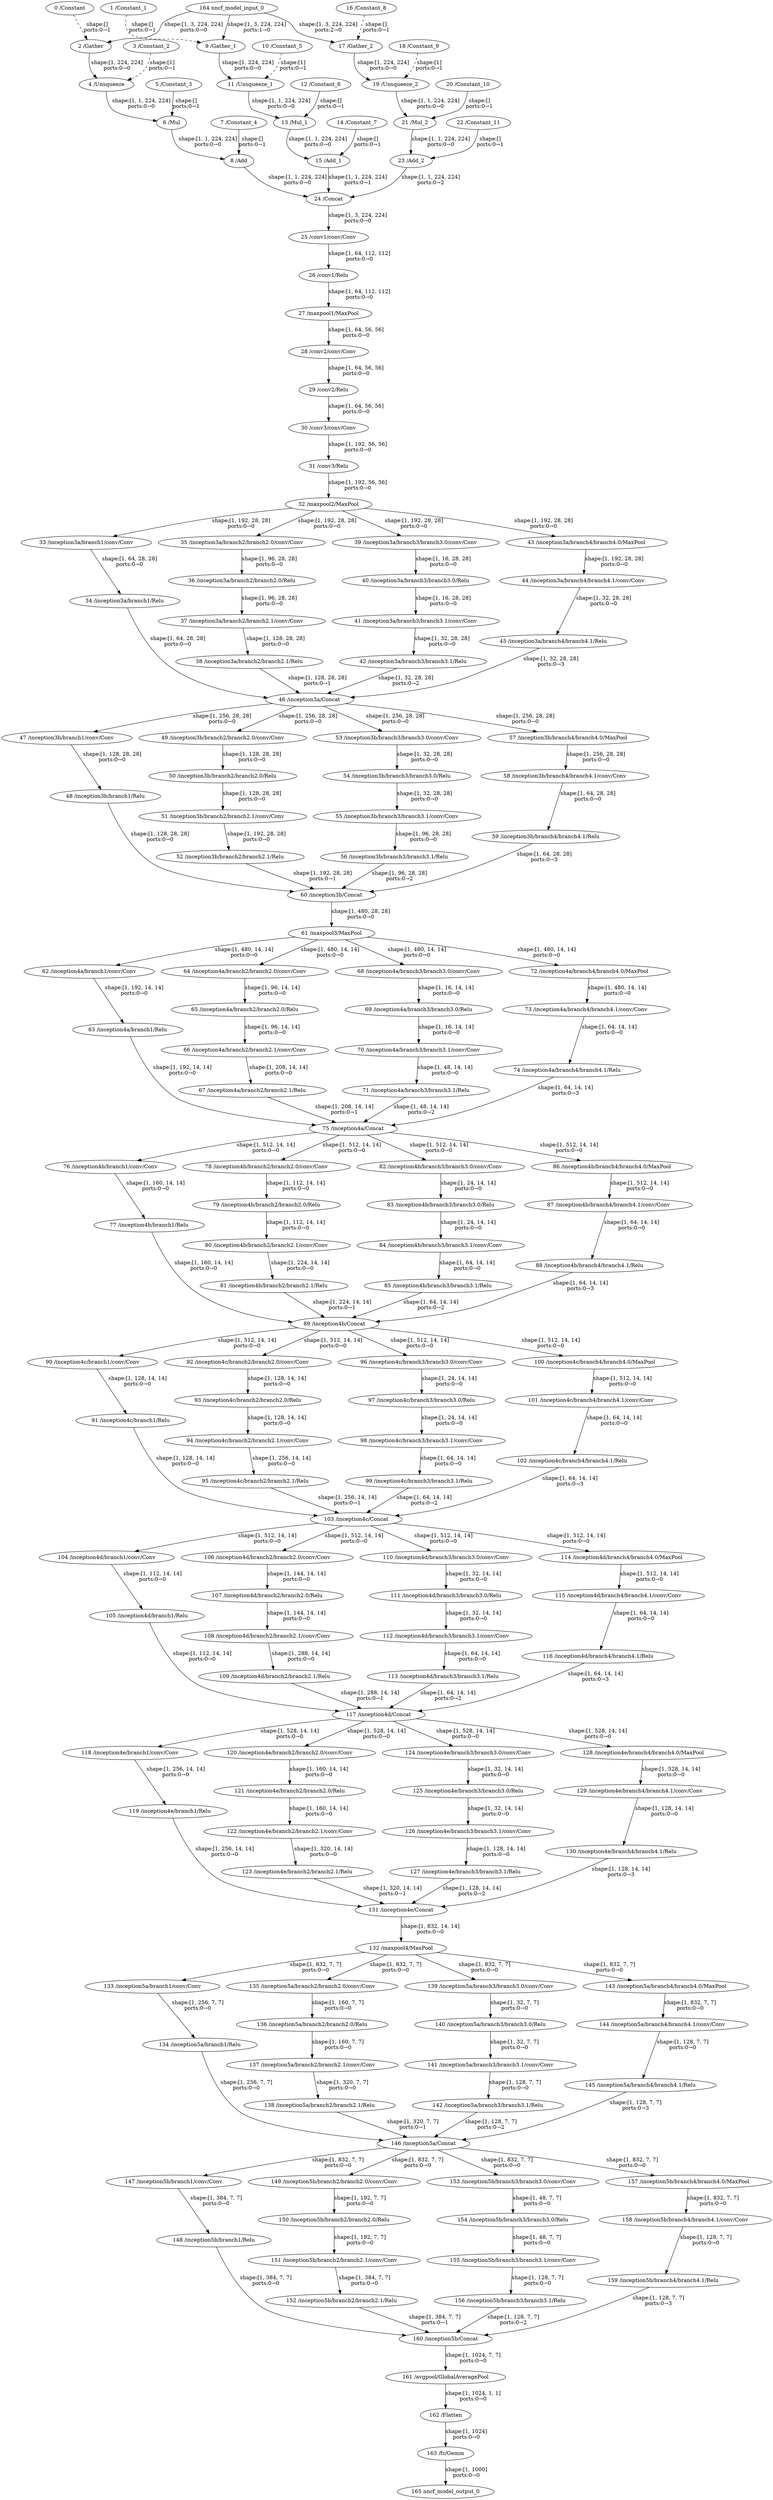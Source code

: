 strict digraph  {
"0 /Constant" [id=0, type=Constant];
"1 /Constant_1" [id=1, type=Constant];
"2 /Gather" [id=2, type=Gather];
"3 /Constant_2" [id=3, type=Constant];
"4 /Unsqueeze" [id=4, type=Unsqueeze];
"5 /Constant_3" [id=5, type=Constant];
"6 /Mul" [id=6, type=Mul];
"7 /Constant_4" [id=7, type=Constant];
"8 /Add" [id=8, type=Add];
"9 /Gather_1" [id=9, type=Gather];
"10 /Constant_5" [id=10, type=Constant];
"11 /Unsqueeze_1" [id=11, type=Unsqueeze];
"12 /Constant_6" [id=12, type=Constant];
"13 /Mul_1" [id=13, type=Mul];
"14 /Constant_7" [id=14, type=Constant];
"15 /Add_1" [id=15, type=Add];
"16 /Constant_8" [id=16, type=Constant];
"17 /Gather_2" [id=17, type=Gather];
"18 /Constant_9" [id=18, type=Constant];
"19 /Unsqueeze_2" [id=19, type=Unsqueeze];
"20 /Constant_10" [id=20, type=Constant];
"21 /Mul_2" [id=21, type=Mul];
"22 /Constant_11" [id=22, type=Constant];
"23 /Add_2" [id=23, type=Add];
"24 /Concat" [id=24, type=Concat];
"25 /conv1/conv/Conv" [id=25, type=Conv];
"26 /conv1/Relu" [id=26, type=Relu];
"27 /maxpool1/MaxPool" [id=27, type=MaxPool];
"28 /conv2/conv/Conv" [id=28, type=Conv];
"29 /conv2/Relu" [id=29, type=Relu];
"30 /conv3/conv/Conv" [id=30, type=Conv];
"31 /conv3/Relu" [id=31, type=Relu];
"32 /maxpool2/MaxPool" [id=32, type=MaxPool];
"33 /inception3a/branch1/conv/Conv" [id=33, type=Conv];
"34 /inception3a/branch1/Relu" [id=34, type=Relu];
"35 /inception3a/branch2/branch2.0/conv/Conv" [id=35, type=Conv];
"36 /inception3a/branch2/branch2.0/Relu" [id=36, type=Relu];
"37 /inception3a/branch2/branch2.1/conv/Conv" [id=37, type=Conv];
"38 /inception3a/branch2/branch2.1/Relu" [id=38, type=Relu];
"39 /inception3a/branch3/branch3.0/conv/Conv" [id=39, type=Conv];
"40 /inception3a/branch3/branch3.0/Relu" [id=40, type=Relu];
"41 /inception3a/branch3/branch3.1/conv/Conv" [id=41, type=Conv];
"42 /inception3a/branch3/branch3.1/Relu" [id=42, type=Relu];
"43 /inception3a/branch4/branch4.0/MaxPool" [id=43, type=MaxPool];
"44 /inception3a/branch4/branch4.1/conv/Conv" [id=44, type=Conv];
"45 /inception3a/branch4/branch4.1/Relu" [id=45, type=Relu];
"46 /inception3a/Concat" [id=46, type=Concat];
"47 /inception3b/branch1/conv/Conv" [id=47, type=Conv];
"48 /inception3b/branch1/Relu" [id=48, type=Relu];
"49 /inception3b/branch2/branch2.0/conv/Conv" [id=49, type=Conv];
"50 /inception3b/branch2/branch2.0/Relu" [id=50, type=Relu];
"51 /inception3b/branch2/branch2.1/conv/Conv" [id=51, type=Conv];
"52 /inception3b/branch2/branch2.1/Relu" [id=52, type=Relu];
"53 /inception3b/branch3/branch3.0/conv/Conv" [id=53, type=Conv];
"54 /inception3b/branch3/branch3.0/Relu" [id=54, type=Relu];
"55 /inception3b/branch3/branch3.1/conv/Conv" [id=55, type=Conv];
"56 /inception3b/branch3/branch3.1/Relu" [id=56, type=Relu];
"57 /inception3b/branch4/branch4.0/MaxPool" [id=57, type=MaxPool];
"58 /inception3b/branch4/branch4.1/conv/Conv" [id=58, type=Conv];
"59 /inception3b/branch4/branch4.1/Relu" [id=59, type=Relu];
"60 /inception3b/Concat" [id=60, type=Concat];
"61 /maxpool3/MaxPool" [id=61, type=MaxPool];
"62 /inception4a/branch1/conv/Conv" [id=62, type=Conv];
"63 /inception4a/branch1/Relu" [id=63, type=Relu];
"64 /inception4a/branch2/branch2.0/conv/Conv" [id=64, type=Conv];
"65 /inception4a/branch2/branch2.0/Relu" [id=65, type=Relu];
"66 /inception4a/branch2/branch2.1/conv/Conv" [id=66, type=Conv];
"67 /inception4a/branch2/branch2.1/Relu" [id=67, type=Relu];
"68 /inception4a/branch3/branch3.0/conv/Conv" [id=68, type=Conv];
"69 /inception4a/branch3/branch3.0/Relu" [id=69, type=Relu];
"70 /inception4a/branch3/branch3.1/conv/Conv" [id=70, type=Conv];
"71 /inception4a/branch3/branch3.1/Relu" [id=71, type=Relu];
"72 /inception4a/branch4/branch4.0/MaxPool" [id=72, type=MaxPool];
"73 /inception4a/branch4/branch4.1/conv/Conv" [id=73, type=Conv];
"74 /inception4a/branch4/branch4.1/Relu" [id=74, type=Relu];
"75 /inception4a/Concat" [id=75, type=Concat];
"76 /inception4b/branch1/conv/Conv" [id=76, type=Conv];
"77 /inception4b/branch1/Relu" [id=77, type=Relu];
"78 /inception4b/branch2/branch2.0/conv/Conv" [id=78, type=Conv];
"79 /inception4b/branch2/branch2.0/Relu" [id=79, type=Relu];
"80 /inception4b/branch2/branch2.1/conv/Conv" [id=80, type=Conv];
"81 /inception4b/branch2/branch2.1/Relu" [id=81, type=Relu];
"82 /inception4b/branch3/branch3.0/conv/Conv" [id=82, type=Conv];
"83 /inception4b/branch3/branch3.0/Relu" [id=83, type=Relu];
"84 /inception4b/branch3/branch3.1/conv/Conv" [id=84, type=Conv];
"85 /inception4b/branch3/branch3.1/Relu" [id=85, type=Relu];
"86 /inception4b/branch4/branch4.0/MaxPool" [id=86, type=MaxPool];
"87 /inception4b/branch4/branch4.1/conv/Conv" [id=87, type=Conv];
"88 /inception4b/branch4/branch4.1/Relu" [id=88, type=Relu];
"89 /inception4b/Concat" [id=89, type=Concat];
"90 /inception4c/branch1/conv/Conv" [id=90, type=Conv];
"91 /inception4c/branch1/Relu" [id=91, type=Relu];
"92 /inception4c/branch2/branch2.0/conv/Conv" [id=92, type=Conv];
"93 /inception4c/branch2/branch2.0/Relu" [id=93, type=Relu];
"94 /inception4c/branch2/branch2.1/conv/Conv" [id=94, type=Conv];
"95 /inception4c/branch2/branch2.1/Relu" [id=95, type=Relu];
"96 /inception4c/branch3/branch3.0/conv/Conv" [id=96, type=Conv];
"97 /inception4c/branch3/branch3.0/Relu" [id=97, type=Relu];
"98 /inception4c/branch3/branch3.1/conv/Conv" [id=98, type=Conv];
"99 /inception4c/branch3/branch3.1/Relu" [id=99, type=Relu];
"100 /inception4c/branch4/branch4.0/MaxPool" [id=100, type=MaxPool];
"101 /inception4c/branch4/branch4.1/conv/Conv" [id=101, type=Conv];
"102 /inception4c/branch4/branch4.1/Relu" [id=102, type=Relu];
"103 /inception4c/Concat" [id=103, type=Concat];
"104 /inception4d/branch1/conv/Conv" [id=104, type=Conv];
"105 /inception4d/branch1/Relu" [id=105, type=Relu];
"106 /inception4d/branch2/branch2.0/conv/Conv" [id=106, type=Conv];
"107 /inception4d/branch2/branch2.0/Relu" [id=107, type=Relu];
"108 /inception4d/branch2/branch2.1/conv/Conv" [id=108, type=Conv];
"109 /inception4d/branch2/branch2.1/Relu" [id=109, type=Relu];
"110 /inception4d/branch3/branch3.0/conv/Conv" [id=110, type=Conv];
"111 /inception4d/branch3/branch3.0/Relu" [id=111, type=Relu];
"112 /inception4d/branch3/branch3.1/conv/Conv" [id=112, type=Conv];
"113 /inception4d/branch3/branch3.1/Relu" [id=113, type=Relu];
"114 /inception4d/branch4/branch4.0/MaxPool" [id=114, type=MaxPool];
"115 /inception4d/branch4/branch4.1/conv/Conv" [id=115, type=Conv];
"116 /inception4d/branch4/branch4.1/Relu" [id=116, type=Relu];
"117 /inception4d/Concat" [id=117, type=Concat];
"118 /inception4e/branch1/conv/Conv" [id=118, type=Conv];
"119 /inception4e/branch1/Relu" [id=119, type=Relu];
"120 /inception4e/branch2/branch2.0/conv/Conv" [id=120, type=Conv];
"121 /inception4e/branch2/branch2.0/Relu" [id=121, type=Relu];
"122 /inception4e/branch2/branch2.1/conv/Conv" [id=122, type=Conv];
"123 /inception4e/branch2/branch2.1/Relu" [id=123, type=Relu];
"124 /inception4e/branch3/branch3.0/conv/Conv" [id=124, type=Conv];
"125 /inception4e/branch3/branch3.0/Relu" [id=125, type=Relu];
"126 /inception4e/branch3/branch3.1/conv/Conv" [id=126, type=Conv];
"127 /inception4e/branch3/branch3.1/Relu" [id=127, type=Relu];
"128 /inception4e/branch4/branch4.0/MaxPool" [id=128, type=MaxPool];
"129 /inception4e/branch4/branch4.1/conv/Conv" [id=129, type=Conv];
"130 /inception4e/branch4/branch4.1/Relu" [id=130, type=Relu];
"131 /inception4e/Concat" [id=131, type=Concat];
"132 /maxpool4/MaxPool" [id=132, type=MaxPool];
"133 /inception5a/branch1/conv/Conv" [id=133, type=Conv];
"134 /inception5a/branch1/Relu" [id=134, type=Relu];
"135 /inception5a/branch2/branch2.0/conv/Conv" [id=135, type=Conv];
"136 /inception5a/branch2/branch2.0/Relu" [id=136, type=Relu];
"137 /inception5a/branch2/branch2.1/conv/Conv" [id=137, type=Conv];
"138 /inception5a/branch2/branch2.1/Relu" [id=138, type=Relu];
"139 /inception5a/branch3/branch3.0/conv/Conv" [id=139, type=Conv];
"140 /inception5a/branch3/branch3.0/Relu" [id=140, type=Relu];
"141 /inception5a/branch3/branch3.1/conv/Conv" [id=141, type=Conv];
"142 /inception5a/branch3/branch3.1/Relu" [id=142, type=Relu];
"143 /inception5a/branch4/branch4.0/MaxPool" [id=143, type=MaxPool];
"144 /inception5a/branch4/branch4.1/conv/Conv" [id=144, type=Conv];
"145 /inception5a/branch4/branch4.1/Relu" [id=145, type=Relu];
"146 /inception5a/Concat" [id=146, type=Concat];
"147 /inception5b/branch1/conv/Conv" [id=147, type=Conv];
"148 /inception5b/branch1/Relu" [id=148, type=Relu];
"149 /inception5b/branch2/branch2.0/conv/Conv" [id=149, type=Conv];
"150 /inception5b/branch2/branch2.0/Relu" [id=150, type=Relu];
"151 /inception5b/branch2/branch2.1/conv/Conv" [id=151, type=Conv];
"152 /inception5b/branch2/branch2.1/Relu" [id=152, type=Relu];
"153 /inception5b/branch3/branch3.0/conv/Conv" [id=153, type=Conv];
"154 /inception5b/branch3/branch3.0/Relu" [id=154, type=Relu];
"155 /inception5b/branch3/branch3.1/conv/Conv" [id=155, type=Conv];
"156 /inception5b/branch3/branch3.1/Relu" [id=156, type=Relu];
"157 /inception5b/branch4/branch4.0/MaxPool" [id=157, type=MaxPool];
"158 /inception5b/branch4/branch4.1/conv/Conv" [id=158, type=Conv];
"159 /inception5b/branch4/branch4.1/Relu" [id=159, type=Relu];
"160 /inception5b/Concat" [id=160, type=Concat];
"161 /avgpool/GlobalAveragePool" [id=161, type=GlobalAveragePool];
"162 /Flatten" [id=162, type=Flatten];
"163 /fc/Gemm" [id=163, type=Gemm];
"164 nncf_model_input_0" [id=164, type=nncf_model_input];
"165 nncf_model_output_0" [id=165, type=nncf_model_output];
"0 /Constant" -> "2 /Gather"  [label="shape:[]\nports:0→1", style=dashed];
"1 /Constant_1" -> "9 /Gather_1"  [label="shape:[]\nports:0→1", style=dashed];
"2 /Gather" -> "4 /Unsqueeze"  [label="shape:[1, 224, 224]\nports:0→0", style=solid];
"3 /Constant_2" -> "4 /Unsqueeze"  [label="shape:[1]\nports:0→1", style=dashed];
"4 /Unsqueeze" -> "6 /Mul"  [label="shape:[1, 1, 224, 224]\nports:0→0", style=solid];
"5 /Constant_3" -> "6 /Mul"  [label="shape:[]\nports:0→1", style=solid];
"6 /Mul" -> "8 /Add"  [label="shape:[1, 1, 224, 224]\nports:0→0", style=solid];
"7 /Constant_4" -> "8 /Add"  [label="shape:[]\nports:0→1", style=solid];
"8 /Add" -> "24 /Concat"  [label="shape:[1, 1, 224, 224]\nports:0→0", style=solid];
"9 /Gather_1" -> "11 /Unsqueeze_1"  [label="shape:[1, 224, 224]\nports:0→0", style=solid];
"10 /Constant_5" -> "11 /Unsqueeze_1"  [label="shape:[1]\nports:0→1", style=dashed];
"11 /Unsqueeze_1" -> "13 /Mul_1"  [label="shape:[1, 1, 224, 224]\nports:0→0", style=solid];
"12 /Constant_6" -> "13 /Mul_1"  [label="shape:[]\nports:0→1", style=solid];
"13 /Mul_1" -> "15 /Add_1"  [label="shape:[1, 1, 224, 224]\nports:0→0", style=solid];
"14 /Constant_7" -> "15 /Add_1"  [label="shape:[]\nports:0→1", style=solid];
"15 /Add_1" -> "24 /Concat"  [label="shape:[1, 1, 224, 224]\nports:0→1", style=solid];
"16 /Constant_8" -> "17 /Gather_2"  [label="shape:[]\nports:0→1", style=dashed];
"17 /Gather_2" -> "19 /Unsqueeze_2"  [label="shape:[1, 224, 224]\nports:0→0", style=solid];
"18 /Constant_9" -> "19 /Unsqueeze_2"  [label="shape:[1]\nports:0→1", style=dashed];
"19 /Unsqueeze_2" -> "21 /Mul_2"  [label="shape:[1, 1, 224, 224]\nports:0→0", style=solid];
"20 /Constant_10" -> "21 /Mul_2"  [label="shape:[]\nports:0→1", style=solid];
"21 /Mul_2" -> "23 /Add_2"  [label="shape:[1, 1, 224, 224]\nports:0→0", style=solid];
"22 /Constant_11" -> "23 /Add_2"  [label="shape:[]\nports:0→1", style=solid];
"23 /Add_2" -> "24 /Concat"  [label="shape:[1, 1, 224, 224]\nports:0→2", style=solid];
"24 /Concat" -> "25 /conv1/conv/Conv"  [label="shape:[1, 3, 224, 224]\nports:0→0", style=solid];
"25 /conv1/conv/Conv" -> "26 /conv1/Relu"  [label="shape:[1, 64, 112, 112]\nports:0→0", style=solid];
"26 /conv1/Relu" -> "27 /maxpool1/MaxPool"  [label="shape:[1, 64, 112, 112]\nports:0→0", style=solid];
"27 /maxpool1/MaxPool" -> "28 /conv2/conv/Conv"  [label="shape:[1, 64, 56, 56]\nports:0→0", style=solid];
"28 /conv2/conv/Conv" -> "29 /conv2/Relu"  [label="shape:[1, 64, 56, 56]\nports:0→0", style=solid];
"29 /conv2/Relu" -> "30 /conv3/conv/Conv"  [label="shape:[1, 64, 56, 56]\nports:0→0", style=solid];
"30 /conv3/conv/Conv" -> "31 /conv3/Relu"  [label="shape:[1, 192, 56, 56]\nports:0→0", style=solid];
"31 /conv3/Relu" -> "32 /maxpool2/MaxPool"  [label="shape:[1, 192, 56, 56]\nports:0→0", style=solid];
"32 /maxpool2/MaxPool" -> "33 /inception3a/branch1/conv/Conv"  [label="shape:[1, 192, 28, 28]\nports:0→0", style=solid];
"32 /maxpool2/MaxPool" -> "35 /inception3a/branch2/branch2.0/conv/Conv"  [label="shape:[1, 192, 28, 28]\nports:0→0", style=solid];
"32 /maxpool2/MaxPool" -> "39 /inception3a/branch3/branch3.0/conv/Conv"  [label="shape:[1, 192, 28, 28]\nports:0→0", style=solid];
"32 /maxpool2/MaxPool" -> "43 /inception3a/branch4/branch4.0/MaxPool"  [label="shape:[1, 192, 28, 28]\nports:0→0", style=solid];
"33 /inception3a/branch1/conv/Conv" -> "34 /inception3a/branch1/Relu"  [label="shape:[1, 64, 28, 28]\nports:0→0", style=solid];
"34 /inception3a/branch1/Relu" -> "46 /inception3a/Concat"  [label="shape:[1, 64, 28, 28]\nports:0→0", style=solid];
"35 /inception3a/branch2/branch2.0/conv/Conv" -> "36 /inception3a/branch2/branch2.0/Relu"  [label="shape:[1, 96, 28, 28]\nports:0→0", style=solid];
"36 /inception3a/branch2/branch2.0/Relu" -> "37 /inception3a/branch2/branch2.1/conv/Conv"  [label="shape:[1, 96, 28, 28]\nports:0→0", style=solid];
"37 /inception3a/branch2/branch2.1/conv/Conv" -> "38 /inception3a/branch2/branch2.1/Relu"  [label="shape:[1, 128, 28, 28]\nports:0→0", style=solid];
"38 /inception3a/branch2/branch2.1/Relu" -> "46 /inception3a/Concat"  [label="shape:[1, 128, 28, 28]\nports:0→1", style=solid];
"39 /inception3a/branch3/branch3.0/conv/Conv" -> "40 /inception3a/branch3/branch3.0/Relu"  [label="shape:[1, 16, 28, 28]\nports:0→0", style=solid];
"40 /inception3a/branch3/branch3.0/Relu" -> "41 /inception3a/branch3/branch3.1/conv/Conv"  [label="shape:[1, 16, 28, 28]\nports:0→0", style=solid];
"41 /inception3a/branch3/branch3.1/conv/Conv" -> "42 /inception3a/branch3/branch3.1/Relu"  [label="shape:[1, 32, 28, 28]\nports:0→0", style=solid];
"42 /inception3a/branch3/branch3.1/Relu" -> "46 /inception3a/Concat"  [label="shape:[1, 32, 28, 28]\nports:0→2", style=solid];
"43 /inception3a/branch4/branch4.0/MaxPool" -> "44 /inception3a/branch4/branch4.1/conv/Conv"  [label="shape:[1, 192, 28, 28]\nports:0→0", style=solid];
"44 /inception3a/branch4/branch4.1/conv/Conv" -> "45 /inception3a/branch4/branch4.1/Relu"  [label="shape:[1, 32, 28, 28]\nports:0→0", style=solid];
"45 /inception3a/branch4/branch4.1/Relu" -> "46 /inception3a/Concat"  [label="shape:[1, 32, 28, 28]\nports:0→3", style=solid];
"46 /inception3a/Concat" -> "47 /inception3b/branch1/conv/Conv"  [label="shape:[1, 256, 28, 28]\nports:0→0", style=solid];
"46 /inception3a/Concat" -> "49 /inception3b/branch2/branch2.0/conv/Conv"  [label="shape:[1, 256, 28, 28]\nports:0→0", style=solid];
"46 /inception3a/Concat" -> "53 /inception3b/branch3/branch3.0/conv/Conv"  [label="shape:[1, 256, 28, 28]\nports:0→0", style=solid];
"46 /inception3a/Concat" -> "57 /inception3b/branch4/branch4.0/MaxPool"  [label="shape:[1, 256, 28, 28]\nports:0→0", style=solid];
"47 /inception3b/branch1/conv/Conv" -> "48 /inception3b/branch1/Relu"  [label="shape:[1, 128, 28, 28]\nports:0→0", style=solid];
"48 /inception3b/branch1/Relu" -> "60 /inception3b/Concat"  [label="shape:[1, 128, 28, 28]\nports:0→0", style=solid];
"49 /inception3b/branch2/branch2.0/conv/Conv" -> "50 /inception3b/branch2/branch2.0/Relu"  [label="shape:[1, 128, 28, 28]\nports:0→0", style=solid];
"50 /inception3b/branch2/branch2.0/Relu" -> "51 /inception3b/branch2/branch2.1/conv/Conv"  [label="shape:[1, 128, 28, 28]\nports:0→0", style=solid];
"51 /inception3b/branch2/branch2.1/conv/Conv" -> "52 /inception3b/branch2/branch2.1/Relu"  [label="shape:[1, 192, 28, 28]\nports:0→0", style=solid];
"52 /inception3b/branch2/branch2.1/Relu" -> "60 /inception3b/Concat"  [label="shape:[1, 192, 28, 28]\nports:0→1", style=solid];
"53 /inception3b/branch3/branch3.0/conv/Conv" -> "54 /inception3b/branch3/branch3.0/Relu"  [label="shape:[1, 32, 28, 28]\nports:0→0", style=solid];
"54 /inception3b/branch3/branch3.0/Relu" -> "55 /inception3b/branch3/branch3.1/conv/Conv"  [label="shape:[1, 32, 28, 28]\nports:0→0", style=solid];
"55 /inception3b/branch3/branch3.1/conv/Conv" -> "56 /inception3b/branch3/branch3.1/Relu"  [label="shape:[1, 96, 28, 28]\nports:0→0", style=solid];
"56 /inception3b/branch3/branch3.1/Relu" -> "60 /inception3b/Concat"  [label="shape:[1, 96, 28, 28]\nports:0→2", style=solid];
"57 /inception3b/branch4/branch4.0/MaxPool" -> "58 /inception3b/branch4/branch4.1/conv/Conv"  [label="shape:[1, 256, 28, 28]\nports:0→0", style=solid];
"58 /inception3b/branch4/branch4.1/conv/Conv" -> "59 /inception3b/branch4/branch4.1/Relu"  [label="shape:[1, 64, 28, 28]\nports:0→0", style=solid];
"59 /inception3b/branch4/branch4.1/Relu" -> "60 /inception3b/Concat"  [label="shape:[1, 64, 28, 28]\nports:0→3", style=solid];
"60 /inception3b/Concat" -> "61 /maxpool3/MaxPool"  [label="shape:[1, 480, 28, 28]\nports:0→0", style=solid];
"61 /maxpool3/MaxPool" -> "62 /inception4a/branch1/conv/Conv"  [label="shape:[1, 480, 14, 14]\nports:0→0", style=solid];
"61 /maxpool3/MaxPool" -> "64 /inception4a/branch2/branch2.0/conv/Conv"  [label="shape:[1, 480, 14, 14]\nports:0→0", style=solid];
"61 /maxpool3/MaxPool" -> "68 /inception4a/branch3/branch3.0/conv/Conv"  [label="shape:[1, 480, 14, 14]\nports:0→0", style=solid];
"61 /maxpool3/MaxPool" -> "72 /inception4a/branch4/branch4.0/MaxPool"  [label="shape:[1, 480, 14, 14]\nports:0→0", style=solid];
"62 /inception4a/branch1/conv/Conv" -> "63 /inception4a/branch1/Relu"  [label="shape:[1, 192, 14, 14]\nports:0→0", style=solid];
"63 /inception4a/branch1/Relu" -> "75 /inception4a/Concat"  [label="shape:[1, 192, 14, 14]\nports:0→0", style=solid];
"64 /inception4a/branch2/branch2.0/conv/Conv" -> "65 /inception4a/branch2/branch2.0/Relu"  [label="shape:[1, 96, 14, 14]\nports:0→0", style=solid];
"65 /inception4a/branch2/branch2.0/Relu" -> "66 /inception4a/branch2/branch2.1/conv/Conv"  [label="shape:[1, 96, 14, 14]\nports:0→0", style=solid];
"66 /inception4a/branch2/branch2.1/conv/Conv" -> "67 /inception4a/branch2/branch2.1/Relu"  [label="shape:[1, 208, 14, 14]\nports:0→0", style=solid];
"67 /inception4a/branch2/branch2.1/Relu" -> "75 /inception4a/Concat"  [label="shape:[1, 208, 14, 14]\nports:0→1", style=solid];
"68 /inception4a/branch3/branch3.0/conv/Conv" -> "69 /inception4a/branch3/branch3.0/Relu"  [label="shape:[1, 16, 14, 14]\nports:0→0", style=solid];
"69 /inception4a/branch3/branch3.0/Relu" -> "70 /inception4a/branch3/branch3.1/conv/Conv"  [label="shape:[1, 16, 14, 14]\nports:0→0", style=solid];
"70 /inception4a/branch3/branch3.1/conv/Conv" -> "71 /inception4a/branch3/branch3.1/Relu"  [label="shape:[1, 48, 14, 14]\nports:0→0", style=solid];
"71 /inception4a/branch3/branch3.1/Relu" -> "75 /inception4a/Concat"  [label="shape:[1, 48, 14, 14]\nports:0→2", style=solid];
"72 /inception4a/branch4/branch4.0/MaxPool" -> "73 /inception4a/branch4/branch4.1/conv/Conv"  [label="shape:[1, 480, 14, 14]\nports:0→0", style=solid];
"73 /inception4a/branch4/branch4.1/conv/Conv" -> "74 /inception4a/branch4/branch4.1/Relu"  [label="shape:[1, 64, 14, 14]\nports:0→0", style=solid];
"74 /inception4a/branch4/branch4.1/Relu" -> "75 /inception4a/Concat"  [label="shape:[1, 64, 14, 14]\nports:0→3", style=solid];
"75 /inception4a/Concat" -> "76 /inception4b/branch1/conv/Conv"  [label="shape:[1, 512, 14, 14]\nports:0→0", style=solid];
"75 /inception4a/Concat" -> "78 /inception4b/branch2/branch2.0/conv/Conv"  [label="shape:[1, 512, 14, 14]\nports:0→0", style=solid];
"75 /inception4a/Concat" -> "82 /inception4b/branch3/branch3.0/conv/Conv"  [label="shape:[1, 512, 14, 14]\nports:0→0", style=solid];
"75 /inception4a/Concat" -> "86 /inception4b/branch4/branch4.0/MaxPool"  [label="shape:[1, 512, 14, 14]\nports:0→0", style=solid];
"76 /inception4b/branch1/conv/Conv" -> "77 /inception4b/branch1/Relu"  [label="shape:[1, 160, 14, 14]\nports:0→0", style=solid];
"77 /inception4b/branch1/Relu" -> "89 /inception4b/Concat"  [label="shape:[1, 160, 14, 14]\nports:0→0", style=solid];
"78 /inception4b/branch2/branch2.0/conv/Conv" -> "79 /inception4b/branch2/branch2.0/Relu"  [label="shape:[1, 112, 14, 14]\nports:0→0", style=solid];
"79 /inception4b/branch2/branch2.0/Relu" -> "80 /inception4b/branch2/branch2.1/conv/Conv"  [label="shape:[1, 112, 14, 14]\nports:0→0", style=solid];
"80 /inception4b/branch2/branch2.1/conv/Conv" -> "81 /inception4b/branch2/branch2.1/Relu"  [label="shape:[1, 224, 14, 14]\nports:0→0", style=solid];
"81 /inception4b/branch2/branch2.1/Relu" -> "89 /inception4b/Concat"  [label="shape:[1, 224, 14, 14]\nports:0→1", style=solid];
"82 /inception4b/branch3/branch3.0/conv/Conv" -> "83 /inception4b/branch3/branch3.0/Relu"  [label="shape:[1, 24, 14, 14]\nports:0→0", style=solid];
"83 /inception4b/branch3/branch3.0/Relu" -> "84 /inception4b/branch3/branch3.1/conv/Conv"  [label="shape:[1, 24, 14, 14]\nports:0→0", style=solid];
"84 /inception4b/branch3/branch3.1/conv/Conv" -> "85 /inception4b/branch3/branch3.1/Relu"  [label="shape:[1, 64, 14, 14]\nports:0→0", style=solid];
"85 /inception4b/branch3/branch3.1/Relu" -> "89 /inception4b/Concat"  [label="shape:[1, 64, 14, 14]\nports:0→2", style=solid];
"86 /inception4b/branch4/branch4.0/MaxPool" -> "87 /inception4b/branch4/branch4.1/conv/Conv"  [label="shape:[1, 512, 14, 14]\nports:0→0", style=solid];
"87 /inception4b/branch4/branch4.1/conv/Conv" -> "88 /inception4b/branch4/branch4.1/Relu"  [label="shape:[1, 64, 14, 14]\nports:0→0", style=solid];
"88 /inception4b/branch4/branch4.1/Relu" -> "89 /inception4b/Concat"  [label="shape:[1, 64, 14, 14]\nports:0→3", style=solid];
"89 /inception4b/Concat" -> "90 /inception4c/branch1/conv/Conv"  [label="shape:[1, 512, 14, 14]\nports:0→0", style=solid];
"89 /inception4b/Concat" -> "92 /inception4c/branch2/branch2.0/conv/Conv"  [label="shape:[1, 512, 14, 14]\nports:0→0", style=solid];
"89 /inception4b/Concat" -> "96 /inception4c/branch3/branch3.0/conv/Conv"  [label="shape:[1, 512, 14, 14]\nports:0→0", style=solid];
"89 /inception4b/Concat" -> "100 /inception4c/branch4/branch4.0/MaxPool"  [label="shape:[1, 512, 14, 14]\nports:0→0", style=solid];
"90 /inception4c/branch1/conv/Conv" -> "91 /inception4c/branch1/Relu"  [label="shape:[1, 128, 14, 14]\nports:0→0", style=solid];
"91 /inception4c/branch1/Relu" -> "103 /inception4c/Concat"  [label="shape:[1, 128, 14, 14]\nports:0→0", style=solid];
"92 /inception4c/branch2/branch2.0/conv/Conv" -> "93 /inception4c/branch2/branch2.0/Relu"  [label="shape:[1, 128, 14, 14]\nports:0→0", style=solid];
"93 /inception4c/branch2/branch2.0/Relu" -> "94 /inception4c/branch2/branch2.1/conv/Conv"  [label="shape:[1, 128, 14, 14]\nports:0→0", style=solid];
"94 /inception4c/branch2/branch2.1/conv/Conv" -> "95 /inception4c/branch2/branch2.1/Relu"  [label="shape:[1, 256, 14, 14]\nports:0→0", style=solid];
"95 /inception4c/branch2/branch2.1/Relu" -> "103 /inception4c/Concat"  [label="shape:[1, 256, 14, 14]\nports:0→1", style=solid];
"96 /inception4c/branch3/branch3.0/conv/Conv" -> "97 /inception4c/branch3/branch3.0/Relu"  [label="shape:[1, 24, 14, 14]\nports:0→0", style=solid];
"97 /inception4c/branch3/branch3.0/Relu" -> "98 /inception4c/branch3/branch3.1/conv/Conv"  [label="shape:[1, 24, 14, 14]\nports:0→0", style=solid];
"98 /inception4c/branch3/branch3.1/conv/Conv" -> "99 /inception4c/branch3/branch3.1/Relu"  [label="shape:[1, 64, 14, 14]\nports:0→0", style=solid];
"99 /inception4c/branch3/branch3.1/Relu" -> "103 /inception4c/Concat"  [label="shape:[1, 64, 14, 14]\nports:0→2", style=solid];
"100 /inception4c/branch4/branch4.0/MaxPool" -> "101 /inception4c/branch4/branch4.1/conv/Conv"  [label="shape:[1, 512, 14, 14]\nports:0→0", style=solid];
"101 /inception4c/branch4/branch4.1/conv/Conv" -> "102 /inception4c/branch4/branch4.1/Relu"  [label="shape:[1, 64, 14, 14]\nports:0→0", style=solid];
"102 /inception4c/branch4/branch4.1/Relu" -> "103 /inception4c/Concat"  [label="shape:[1, 64, 14, 14]\nports:0→3", style=solid];
"103 /inception4c/Concat" -> "104 /inception4d/branch1/conv/Conv"  [label="shape:[1, 512, 14, 14]\nports:0→0", style=solid];
"103 /inception4c/Concat" -> "106 /inception4d/branch2/branch2.0/conv/Conv"  [label="shape:[1, 512, 14, 14]\nports:0→0", style=solid];
"103 /inception4c/Concat" -> "110 /inception4d/branch3/branch3.0/conv/Conv"  [label="shape:[1, 512, 14, 14]\nports:0→0", style=solid];
"103 /inception4c/Concat" -> "114 /inception4d/branch4/branch4.0/MaxPool"  [label="shape:[1, 512, 14, 14]\nports:0→0", style=solid];
"104 /inception4d/branch1/conv/Conv" -> "105 /inception4d/branch1/Relu"  [label="shape:[1, 112, 14, 14]\nports:0→0", style=solid];
"105 /inception4d/branch1/Relu" -> "117 /inception4d/Concat"  [label="shape:[1, 112, 14, 14]\nports:0→0", style=solid];
"106 /inception4d/branch2/branch2.0/conv/Conv" -> "107 /inception4d/branch2/branch2.0/Relu"  [label="shape:[1, 144, 14, 14]\nports:0→0", style=solid];
"107 /inception4d/branch2/branch2.0/Relu" -> "108 /inception4d/branch2/branch2.1/conv/Conv"  [label="shape:[1, 144, 14, 14]\nports:0→0", style=solid];
"108 /inception4d/branch2/branch2.1/conv/Conv" -> "109 /inception4d/branch2/branch2.1/Relu"  [label="shape:[1, 288, 14, 14]\nports:0→0", style=solid];
"109 /inception4d/branch2/branch2.1/Relu" -> "117 /inception4d/Concat"  [label="shape:[1, 288, 14, 14]\nports:0→1", style=solid];
"110 /inception4d/branch3/branch3.0/conv/Conv" -> "111 /inception4d/branch3/branch3.0/Relu"  [label="shape:[1, 32, 14, 14]\nports:0→0", style=solid];
"111 /inception4d/branch3/branch3.0/Relu" -> "112 /inception4d/branch3/branch3.1/conv/Conv"  [label="shape:[1, 32, 14, 14]\nports:0→0", style=solid];
"112 /inception4d/branch3/branch3.1/conv/Conv" -> "113 /inception4d/branch3/branch3.1/Relu"  [label="shape:[1, 64, 14, 14]\nports:0→0", style=solid];
"113 /inception4d/branch3/branch3.1/Relu" -> "117 /inception4d/Concat"  [label="shape:[1, 64, 14, 14]\nports:0→2", style=solid];
"114 /inception4d/branch4/branch4.0/MaxPool" -> "115 /inception4d/branch4/branch4.1/conv/Conv"  [label="shape:[1, 512, 14, 14]\nports:0→0", style=solid];
"115 /inception4d/branch4/branch4.1/conv/Conv" -> "116 /inception4d/branch4/branch4.1/Relu"  [label="shape:[1, 64, 14, 14]\nports:0→0", style=solid];
"116 /inception4d/branch4/branch4.1/Relu" -> "117 /inception4d/Concat"  [label="shape:[1, 64, 14, 14]\nports:0→3", style=solid];
"117 /inception4d/Concat" -> "118 /inception4e/branch1/conv/Conv"  [label="shape:[1, 528, 14, 14]\nports:0→0", style=solid];
"117 /inception4d/Concat" -> "120 /inception4e/branch2/branch2.0/conv/Conv"  [label="shape:[1, 528, 14, 14]\nports:0→0", style=solid];
"117 /inception4d/Concat" -> "124 /inception4e/branch3/branch3.0/conv/Conv"  [label="shape:[1, 528, 14, 14]\nports:0→0", style=solid];
"117 /inception4d/Concat" -> "128 /inception4e/branch4/branch4.0/MaxPool"  [label="shape:[1, 528, 14, 14]\nports:0→0", style=solid];
"118 /inception4e/branch1/conv/Conv" -> "119 /inception4e/branch1/Relu"  [label="shape:[1, 256, 14, 14]\nports:0→0", style=solid];
"119 /inception4e/branch1/Relu" -> "131 /inception4e/Concat"  [label="shape:[1, 256, 14, 14]\nports:0→0", style=solid];
"120 /inception4e/branch2/branch2.0/conv/Conv" -> "121 /inception4e/branch2/branch2.0/Relu"  [label="shape:[1, 160, 14, 14]\nports:0→0", style=solid];
"121 /inception4e/branch2/branch2.0/Relu" -> "122 /inception4e/branch2/branch2.1/conv/Conv"  [label="shape:[1, 160, 14, 14]\nports:0→0", style=solid];
"122 /inception4e/branch2/branch2.1/conv/Conv" -> "123 /inception4e/branch2/branch2.1/Relu"  [label="shape:[1, 320, 14, 14]\nports:0→0", style=solid];
"123 /inception4e/branch2/branch2.1/Relu" -> "131 /inception4e/Concat"  [label="shape:[1, 320, 14, 14]\nports:0→1", style=solid];
"124 /inception4e/branch3/branch3.0/conv/Conv" -> "125 /inception4e/branch3/branch3.0/Relu"  [label="shape:[1, 32, 14, 14]\nports:0→0", style=solid];
"125 /inception4e/branch3/branch3.0/Relu" -> "126 /inception4e/branch3/branch3.1/conv/Conv"  [label="shape:[1, 32, 14, 14]\nports:0→0", style=solid];
"126 /inception4e/branch3/branch3.1/conv/Conv" -> "127 /inception4e/branch3/branch3.1/Relu"  [label="shape:[1, 128, 14, 14]\nports:0→0", style=solid];
"127 /inception4e/branch3/branch3.1/Relu" -> "131 /inception4e/Concat"  [label="shape:[1, 128, 14, 14]\nports:0→2", style=solid];
"128 /inception4e/branch4/branch4.0/MaxPool" -> "129 /inception4e/branch4/branch4.1/conv/Conv"  [label="shape:[1, 528, 14, 14]\nports:0→0", style=solid];
"129 /inception4e/branch4/branch4.1/conv/Conv" -> "130 /inception4e/branch4/branch4.1/Relu"  [label="shape:[1, 128, 14, 14]\nports:0→0", style=solid];
"130 /inception4e/branch4/branch4.1/Relu" -> "131 /inception4e/Concat"  [label="shape:[1, 128, 14, 14]\nports:0→3", style=solid];
"131 /inception4e/Concat" -> "132 /maxpool4/MaxPool"  [label="shape:[1, 832, 14, 14]\nports:0→0", style=solid];
"132 /maxpool4/MaxPool" -> "133 /inception5a/branch1/conv/Conv"  [label="shape:[1, 832, 7, 7]\nports:0→0", style=solid];
"132 /maxpool4/MaxPool" -> "135 /inception5a/branch2/branch2.0/conv/Conv"  [label="shape:[1, 832, 7, 7]\nports:0→0", style=solid];
"132 /maxpool4/MaxPool" -> "139 /inception5a/branch3/branch3.0/conv/Conv"  [label="shape:[1, 832, 7, 7]\nports:0→0", style=solid];
"132 /maxpool4/MaxPool" -> "143 /inception5a/branch4/branch4.0/MaxPool"  [label="shape:[1, 832, 7, 7]\nports:0→0", style=solid];
"133 /inception5a/branch1/conv/Conv" -> "134 /inception5a/branch1/Relu"  [label="shape:[1, 256, 7, 7]\nports:0→0", style=solid];
"134 /inception5a/branch1/Relu" -> "146 /inception5a/Concat"  [label="shape:[1, 256, 7, 7]\nports:0→0", style=solid];
"135 /inception5a/branch2/branch2.0/conv/Conv" -> "136 /inception5a/branch2/branch2.0/Relu"  [label="shape:[1, 160, 7, 7]\nports:0→0", style=solid];
"136 /inception5a/branch2/branch2.0/Relu" -> "137 /inception5a/branch2/branch2.1/conv/Conv"  [label="shape:[1, 160, 7, 7]\nports:0→0", style=solid];
"137 /inception5a/branch2/branch2.1/conv/Conv" -> "138 /inception5a/branch2/branch2.1/Relu"  [label="shape:[1, 320, 7, 7]\nports:0→0", style=solid];
"138 /inception5a/branch2/branch2.1/Relu" -> "146 /inception5a/Concat"  [label="shape:[1, 320, 7, 7]\nports:0→1", style=solid];
"139 /inception5a/branch3/branch3.0/conv/Conv" -> "140 /inception5a/branch3/branch3.0/Relu"  [label="shape:[1, 32, 7, 7]\nports:0→0", style=solid];
"140 /inception5a/branch3/branch3.0/Relu" -> "141 /inception5a/branch3/branch3.1/conv/Conv"  [label="shape:[1, 32, 7, 7]\nports:0→0", style=solid];
"141 /inception5a/branch3/branch3.1/conv/Conv" -> "142 /inception5a/branch3/branch3.1/Relu"  [label="shape:[1, 128, 7, 7]\nports:0→0", style=solid];
"142 /inception5a/branch3/branch3.1/Relu" -> "146 /inception5a/Concat"  [label="shape:[1, 128, 7, 7]\nports:0→2", style=solid];
"143 /inception5a/branch4/branch4.0/MaxPool" -> "144 /inception5a/branch4/branch4.1/conv/Conv"  [label="shape:[1, 832, 7, 7]\nports:0→0", style=solid];
"144 /inception5a/branch4/branch4.1/conv/Conv" -> "145 /inception5a/branch4/branch4.1/Relu"  [label="shape:[1, 128, 7, 7]\nports:0→0", style=solid];
"145 /inception5a/branch4/branch4.1/Relu" -> "146 /inception5a/Concat"  [label="shape:[1, 128, 7, 7]\nports:0→3", style=solid];
"146 /inception5a/Concat" -> "147 /inception5b/branch1/conv/Conv"  [label="shape:[1, 832, 7, 7]\nports:0→0", style=solid];
"146 /inception5a/Concat" -> "149 /inception5b/branch2/branch2.0/conv/Conv"  [label="shape:[1, 832, 7, 7]\nports:0→0", style=solid];
"146 /inception5a/Concat" -> "153 /inception5b/branch3/branch3.0/conv/Conv"  [label="shape:[1, 832, 7, 7]\nports:0→0", style=solid];
"146 /inception5a/Concat" -> "157 /inception5b/branch4/branch4.0/MaxPool"  [label="shape:[1, 832, 7, 7]\nports:0→0", style=solid];
"147 /inception5b/branch1/conv/Conv" -> "148 /inception5b/branch1/Relu"  [label="shape:[1, 384, 7, 7]\nports:0→0", style=solid];
"148 /inception5b/branch1/Relu" -> "160 /inception5b/Concat"  [label="shape:[1, 384, 7, 7]\nports:0→0", style=solid];
"149 /inception5b/branch2/branch2.0/conv/Conv" -> "150 /inception5b/branch2/branch2.0/Relu"  [label="shape:[1, 192, 7, 7]\nports:0→0", style=solid];
"150 /inception5b/branch2/branch2.0/Relu" -> "151 /inception5b/branch2/branch2.1/conv/Conv"  [label="shape:[1, 192, 7, 7]\nports:0→0", style=solid];
"151 /inception5b/branch2/branch2.1/conv/Conv" -> "152 /inception5b/branch2/branch2.1/Relu"  [label="shape:[1, 384, 7, 7]\nports:0→0", style=solid];
"152 /inception5b/branch2/branch2.1/Relu" -> "160 /inception5b/Concat"  [label="shape:[1, 384, 7, 7]\nports:0→1", style=solid];
"153 /inception5b/branch3/branch3.0/conv/Conv" -> "154 /inception5b/branch3/branch3.0/Relu"  [label="shape:[1, 48, 7, 7]\nports:0→0", style=solid];
"154 /inception5b/branch3/branch3.0/Relu" -> "155 /inception5b/branch3/branch3.1/conv/Conv"  [label="shape:[1, 48, 7, 7]\nports:0→0", style=solid];
"155 /inception5b/branch3/branch3.1/conv/Conv" -> "156 /inception5b/branch3/branch3.1/Relu"  [label="shape:[1, 128, 7, 7]\nports:0→0", style=solid];
"156 /inception5b/branch3/branch3.1/Relu" -> "160 /inception5b/Concat"  [label="shape:[1, 128, 7, 7]\nports:0→2", style=solid];
"157 /inception5b/branch4/branch4.0/MaxPool" -> "158 /inception5b/branch4/branch4.1/conv/Conv"  [label="shape:[1, 832, 7, 7]\nports:0→0", style=solid];
"158 /inception5b/branch4/branch4.1/conv/Conv" -> "159 /inception5b/branch4/branch4.1/Relu"  [label="shape:[1, 128, 7, 7]\nports:0→0", style=solid];
"159 /inception5b/branch4/branch4.1/Relu" -> "160 /inception5b/Concat"  [label="shape:[1, 128, 7, 7]\nports:0→3", style=solid];
"160 /inception5b/Concat" -> "161 /avgpool/GlobalAveragePool"  [label="shape:[1, 1024, 7, 7]\nports:0→0", style=solid];
"161 /avgpool/GlobalAveragePool" -> "162 /Flatten"  [label="shape:[1, 1024, 1, 1]\nports:0→0", style=solid];
"162 /Flatten" -> "163 /fc/Gemm"  [label="shape:[1, 1024]\nports:0→0", style=solid];
"163 /fc/Gemm" -> "165 nncf_model_output_0"  [label="shape:[1, 1000]\nports:0→0", style=solid];
"164 nncf_model_input_0" -> "2 /Gather"  [label="shape:[1, 3, 224, 224]\nports:0→0", style=solid];
"164 nncf_model_input_0" -> "9 /Gather_1"  [label="shape:[1, 3, 224, 224]\nports:1→0", style=solid];
"164 nncf_model_input_0" -> "17 /Gather_2"  [label="shape:[1, 3, 224, 224]\nports:2→0", style=solid];
}

